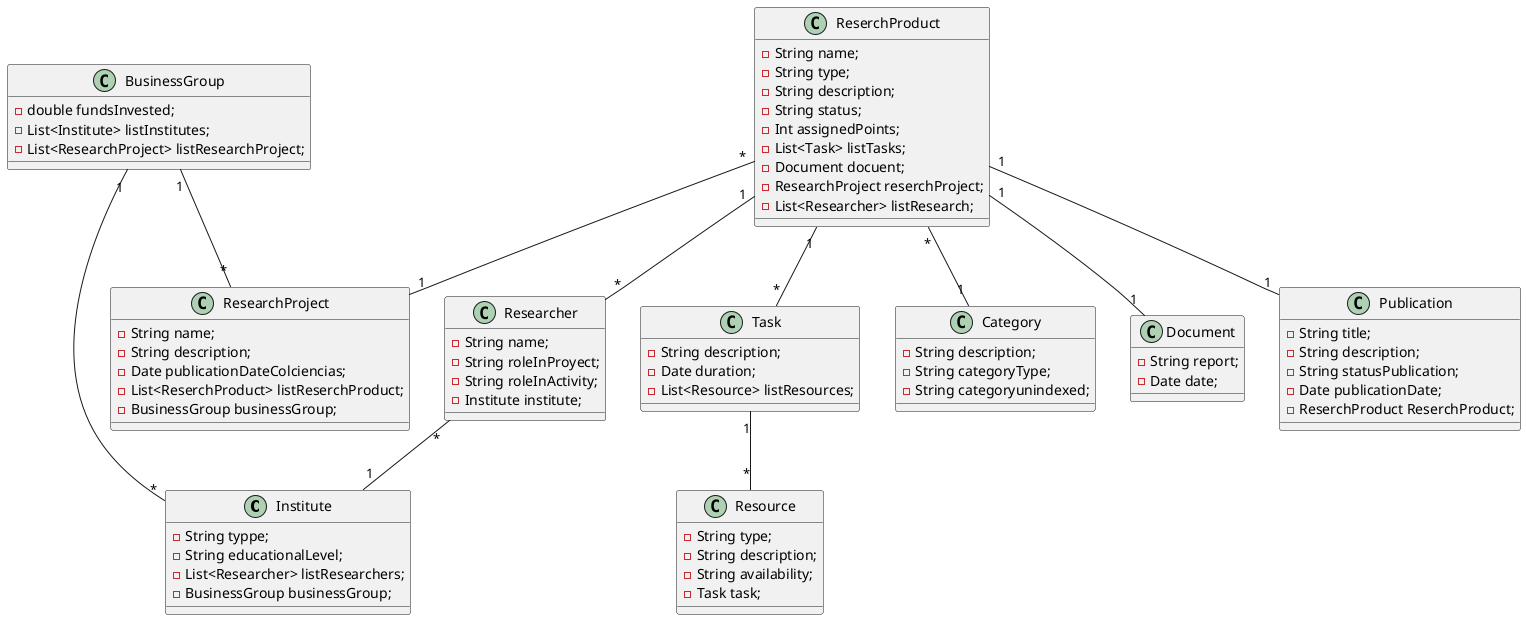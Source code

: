 @startuml "ejercicio 30"

class Institute{
    - String typpe;
    - String educationalLevel;
    - List<Researcher> listResearchers;
    - BusinessGroup businessGroup;
}


class BusinessGroup {
    - double fundsInvested;
    - List<Institute> listInstitutes;
    - List<ResearchProject> listResearchProject;
}

class ResearchProject {
    - String name;
    - String description;
    - Date publicationDateColciencias;
    - List<ReserchProduct> listReserchProduct;
    - BusinessGroup businessGroup;
}

class ReserchProduct {
    - String name;
    - String type;
    - String description;
    - String status;
    - Int assignedPoints;
    - List<Task> listTasks;
    - Document docuent;
    - ResearchProject reserchProject;
    - List<Researcher> listResearch;

}

class Researcher {
    - String name;
    - String roleInProyect;
    - String roleInActivity;
    - Institute institute;

}

class Task {
    - String description;
    - Date duration;
    - List<Resource> listResources;
}

class Resource {
    - String type;
    - String description;
    - String availability;
    - Task task;

}

class Category {
    - String description;
    - String categoryType;
    - String categoryunindexed;
}

class Document {
    - String report;
    - Date date;
}

class Publication {
    - String title;
    - String description;
    - String statusPublication;
    - Date publicationDate;
    - ReserchProduct ReserchProduct;
}




Task "1" -- "*" Resource
ReserchProduct "1" -- "*" Task
ReserchProduct "1" -- "1" Document
ReserchProduct "*" -- "1" Category
ReserchProduct "1" -- "1" Publication
ReserchProduct "*" -- "1" ResearchProject
ReserchProduct "1" -- "*" Researcher
Researcher "*" -- "1" Institute
BusinessGroup "1" -- "*" Institute
BusinessGroup "1" -- "*" ResearchProject



@enduml